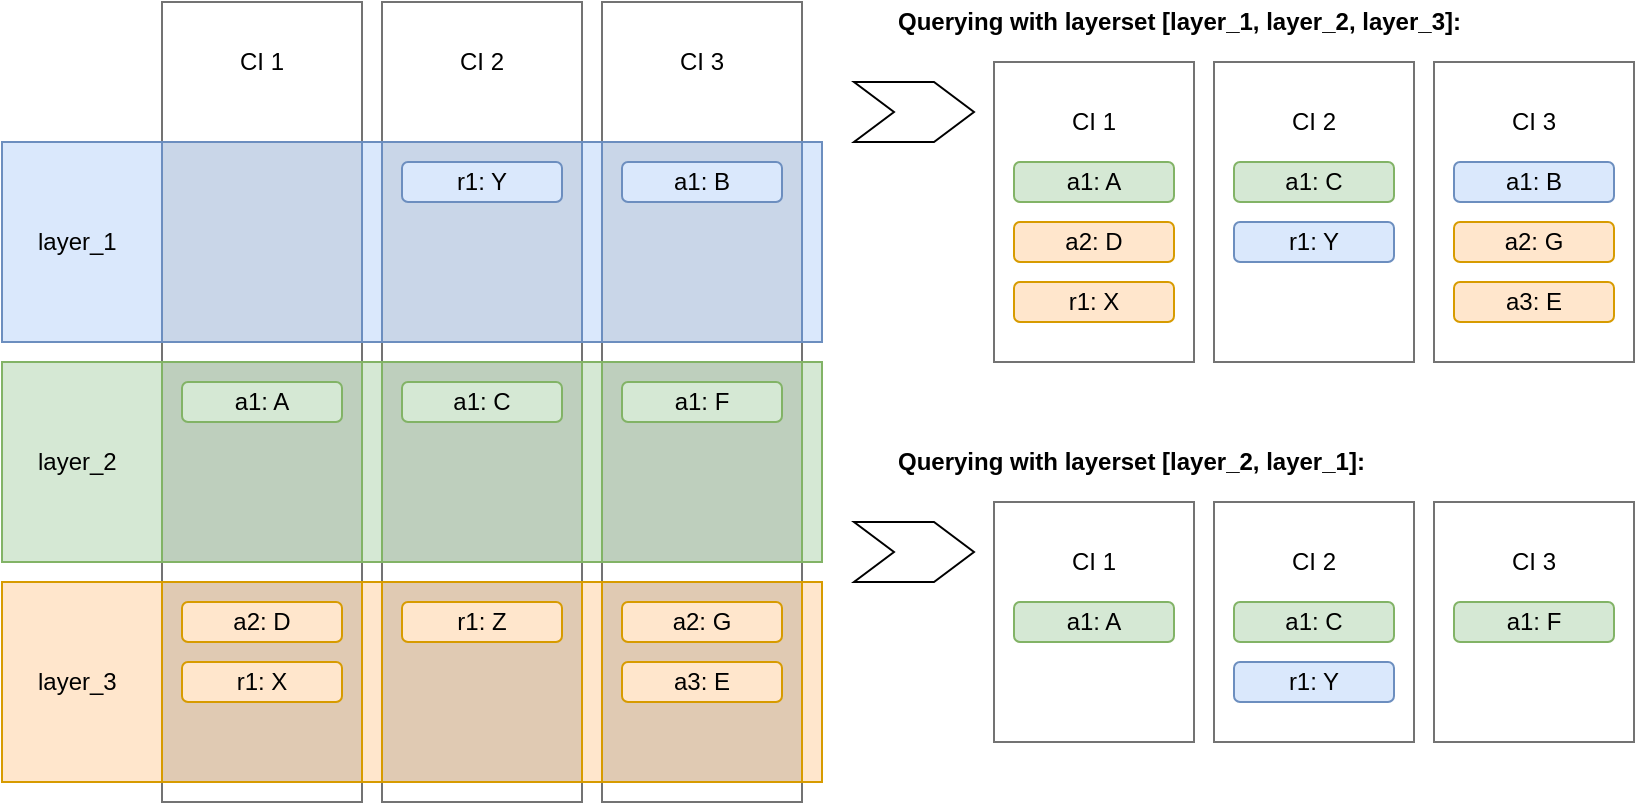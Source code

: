 <mxfile version="14.6.13" type="device"><diagram id="acqt1RXm-rbWLEbGBd0V" name="Seite-1"><mxGraphModel dx="1182" dy="784" grid="1" gridSize="10" guides="1" tooltips="1" connect="1" arrows="1" fold="1" page="1" pageScale="1" pageWidth="827" pageHeight="1169" math="0" shadow="0"><root><mxCell id="0"/><mxCell id="1" parent="0"/><mxCell id="7j8iYxiiiVzi8qcBrH1q-3" value="layer_3" style="rounded=0;whiteSpace=wrap;html=1;align=left;spacingLeft=16;fillColor=#ffe6cc;strokeColor=#d79b00;" parent="1" vertex="1"><mxGeometry x="4" y="300" width="410" height="100" as="geometry"/></mxCell><mxCell id="7j8iYxiiiVzi8qcBrH1q-2" value="layer_2" style="rounded=0;whiteSpace=wrap;html=1;align=left;spacingLeft=16;fillColor=#d5e8d4;strokeColor=#82b366;" parent="1" vertex="1"><mxGeometry x="4" y="190" width="410" height="100" as="geometry"/></mxCell><mxCell id="7j8iYxiiiVzi8qcBrH1q-1" value="layer_1" style="rounded=0;whiteSpace=wrap;html=1;align=left;spacingLeft=16;fillColor=#dae8fc;strokeColor=#6c8ebf;" parent="1" vertex="1"><mxGeometry x="4" y="80" width="410" height="100" as="geometry"/></mxCell><mxCell id="7j8iYxiiiVzi8qcBrH1q-4" value="CI 1" style="rounded=0;whiteSpace=wrap;html=1;fillOpacity=100;verticalAlign=top;spacingTop=16;strokeColor=#737373;" parent="1" vertex="1"><mxGeometry x="84" y="10" width="100" height="400" as="geometry"/></mxCell><mxCell id="7j8iYxiiiVzi8qcBrH1q-10" value="" style="rounded=0;whiteSpace=wrap;html=1;strokeColor=#6c8ebf;fillColor=#C9D6E8;" parent="1" vertex="1"><mxGeometry x="84" y="80" width="100" height="100" as="geometry"/></mxCell><mxCell id="7j8iYxiiiVzi8qcBrH1q-5" value="CI 2" style="rounded=0;whiteSpace=wrap;html=1;fillOpacity=100;verticalAlign=top;spacingTop=16;strokeColor=#737373;" parent="1" vertex="1"><mxGeometry x="194" y="10" width="100" height="400" as="geometry"/></mxCell><mxCell id="7j8iYxiiiVzi8qcBrH1q-6" value="CI 3" style="rounded=0;whiteSpace=wrap;html=1;fillOpacity=100;verticalAlign=top;spacingTop=16;strokeColor=#737373;" parent="1" vertex="1"><mxGeometry x="304" y="10" width="100" height="400" as="geometry"/></mxCell><mxCell id="7j8iYxiiiVzi8qcBrH1q-11" value="" style="rounded=0;whiteSpace=wrap;html=1;strokeColor=#6c8ebf;fillColor=#C9D6E8;" parent="1" vertex="1"><mxGeometry x="194" y="80" width="100" height="100" as="geometry"/></mxCell><mxCell id="7j8iYxiiiVzi8qcBrH1q-12" value="" style="rounded=0;whiteSpace=wrap;html=1;strokeColor=#6c8ebf;fillColor=#C9D6E8;" parent="1" vertex="1"><mxGeometry x="304" y="80" width="100" height="100" as="geometry"/></mxCell><mxCell id="7j8iYxiiiVzi8qcBrH1q-13" value="" style="rounded=0;whiteSpace=wrap;html=1;strokeColor=#82b366;fillColor=#BECFBD;" parent="1" vertex="1"><mxGeometry x="194" y="190" width="100" height="100" as="geometry"/></mxCell><mxCell id="7j8iYxiiiVzi8qcBrH1q-14" value="" style="rounded=0;whiteSpace=wrap;html=1;strokeColor=#82b366;fillColor=#BECFBD;" parent="1" vertex="1"><mxGeometry x="304" y="190" width="100" height="100" as="geometry"/></mxCell><mxCell id="7j8iYxiiiVzi8qcBrH1q-15" value="" style="rounded=0;whiteSpace=wrap;html=1;strokeColor=#d79b00;fillColor=#E0CAB3;" parent="1" vertex="1"><mxGeometry x="84" y="300" width="100" height="100" as="geometry"/></mxCell><mxCell id="7j8iYxiiiVzi8qcBrH1q-16" value="" style="rounded=0;whiteSpace=wrap;html=1;strokeColor=#82b366;fillColor=#BECFBD;" parent="1" vertex="1"><mxGeometry x="84" y="190" width="100" height="100" as="geometry"/></mxCell><mxCell id="7j8iYxiiiVzi8qcBrH1q-17" value="" style="rounded=0;whiteSpace=wrap;html=1;strokeColor=#d79b00;fillColor=#E0CAB3;" parent="1" vertex="1"><mxGeometry x="194" y="300" width="100" height="100" as="geometry"/></mxCell><mxCell id="7j8iYxiiiVzi8qcBrH1q-18" value="" style="rounded=0;whiteSpace=wrap;html=1;strokeColor=#d79b00;fillColor=#E0CAB3;" parent="1" vertex="1"><mxGeometry x="304" y="300" width="100" height="100" as="geometry"/></mxCell><mxCell id="7j8iYxiiiVzi8qcBrH1q-8" value="a2: D" style="rounded=1;whiteSpace=wrap;html=1;fillColor=#ffe6cc;strokeColor=#d79b00;" parent="1" vertex="1"><mxGeometry x="94" y="310" width="80" height="20" as="geometry"/></mxCell><mxCell id="7j8iYxiiiVzi8qcBrH1q-9" value="r1: X" style="rounded=1;whiteSpace=wrap;html=1;fillColor=#ffe6cc;strokeColor=#d79b00;" parent="1" vertex="1"><mxGeometry x="94" y="340" width="80" height="20" as="geometry"/></mxCell><mxCell id="7j8iYxiiiVzi8qcBrH1q-39" value="a1: F" style="rounded=1;whiteSpace=wrap;html=1;fillColor=#d5e8d4;strokeColor=#82b366;" parent="1" vertex="1"><mxGeometry x="314" y="200" width="80" height="20" as="geometry"/></mxCell><mxCell id="7j8iYxiiiVzi8qcBrH1q-42" value="a1: A" style="rounded=1;whiteSpace=wrap;html=1;fillColor=#d5e8d4;strokeColor=#82b366;" parent="1" vertex="1"><mxGeometry x="94" y="200" width="80" height="20" as="geometry"/></mxCell><mxCell id="7j8iYxiiiVzi8qcBrH1q-44" value="a3: E" style="rounded=1;whiteSpace=wrap;html=1;fillColor=#ffe6cc;strokeColor=#d79b00;" parent="1" vertex="1"><mxGeometry x="314" y="340" width="80" height="20" as="geometry"/></mxCell><mxCell id="7j8iYxiiiVzi8qcBrH1q-45" value="CI 1" style="rounded=0;whiteSpace=wrap;html=1;fillOpacity=100;verticalAlign=top;spacingTop=16;strokeColor=#737373;" parent="1" vertex="1"><mxGeometry x="500" y="40" width="100" height="150" as="geometry"/></mxCell><mxCell id="7j8iYxiiiVzi8qcBrH1q-46" value="CI 2" style="rounded=0;whiteSpace=wrap;html=1;fillOpacity=100;verticalAlign=top;spacingTop=16;strokeColor=#737373;" parent="1" vertex="1"><mxGeometry x="610" y="40" width="100" height="150" as="geometry"/></mxCell><mxCell id="7j8iYxiiiVzi8qcBrH1q-47" value="CI 3" style="rounded=0;whiteSpace=wrap;html=1;fillOpacity=100;verticalAlign=top;spacingTop=16;strokeColor=#737373;" parent="1" vertex="1"><mxGeometry x="720" y="40" width="100" height="150" as="geometry"/></mxCell><mxCell id="7j8iYxiiiVzi8qcBrH1q-7" value="a1: B" style="rounded=1;whiteSpace=wrap;html=1;fillColor=#dae8fc;strokeColor=#6c8ebf;" parent="1" vertex="1"><mxGeometry x="314" y="90" width="80" height="20" as="geometry"/></mxCell><mxCell id="7j8iYxiiiVzi8qcBrH1q-48" value="a2: G" style="rounded=1;whiteSpace=wrap;html=1;fillColor=#ffe6cc;strokeColor=#d79b00;" parent="1" vertex="1"><mxGeometry x="314" y="310" width="80" height="20" as="geometry"/></mxCell><mxCell id="7j8iYxiiiVzi8qcBrH1q-49" value="a1: C" style="rounded=1;whiteSpace=wrap;html=1;fillColor=#d5e8d4;strokeColor=#82b366;" parent="1" vertex="1"><mxGeometry x="204" y="200" width="80" height="20" as="geometry"/></mxCell><mxCell id="7j8iYxiiiVzi8qcBrH1q-50" value="a2: D" style="rounded=1;whiteSpace=wrap;html=1;fillColor=#ffe6cc;strokeColor=#d79b00;" parent="1" vertex="1"><mxGeometry x="510" y="120" width="80" height="20" as="geometry"/></mxCell><mxCell id="7j8iYxiiiVzi8qcBrH1q-51" value="r1: X" style="rounded=1;whiteSpace=wrap;html=1;fillColor=#ffe6cc;strokeColor=#d79b00;" parent="1" vertex="1"><mxGeometry x="510" y="150" width="80" height="20" as="geometry"/></mxCell><mxCell id="7j8iYxiiiVzi8qcBrH1q-52" value="a1: A" style="rounded=1;whiteSpace=wrap;html=1;fillColor=#d5e8d4;strokeColor=#82b366;" parent="1" vertex="1"><mxGeometry x="510" y="90" width="80" height="20" as="geometry"/></mxCell><mxCell id="7j8iYxiiiVzi8qcBrH1q-53" value="a1: C" style="rounded=1;whiteSpace=wrap;html=1;fillColor=#d5e8d4;strokeColor=#82b366;" parent="1" vertex="1"><mxGeometry x="620" y="90" width="80" height="20" as="geometry"/></mxCell><mxCell id="7j8iYxiiiVzi8qcBrH1q-54" value="a1: B" style="rounded=1;whiteSpace=wrap;html=1;fillColor=#dae8fc;strokeColor=#6c8ebf;" parent="1" vertex="1"><mxGeometry x="730" y="90" width="80" height="20" as="geometry"/></mxCell><mxCell id="7j8iYxiiiVzi8qcBrH1q-55" value="a3: E" style="rounded=1;whiteSpace=wrap;html=1;fillColor=#ffe6cc;strokeColor=#d79b00;" parent="1" vertex="1"><mxGeometry x="730" y="150" width="80" height="20" as="geometry"/></mxCell><mxCell id="7j8iYxiiiVzi8qcBrH1q-56" value="a2: G" style="rounded=1;whiteSpace=wrap;html=1;fillColor=#ffe6cc;strokeColor=#d79b00;" parent="1" vertex="1"><mxGeometry x="730" y="120" width="80" height="20" as="geometry"/></mxCell><mxCell id="7j8iYxiiiVzi8qcBrH1q-57" value="" style="shape=step;perimeter=stepPerimeter;whiteSpace=wrap;html=1;fixedSize=1;align=left;strokeWidth=1;" parent="1" vertex="1"><mxGeometry x="430" y="50" width="60" height="30" as="geometry"/></mxCell><mxCell id="7j8iYxiiiVzi8qcBrH1q-59" value="r1: Z" style="rounded=1;whiteSpace=wrap;html=1;fillColor=#ffe6cc;strokeColor=#d79b00;" parent="1" vertex="1"><mxGeometry x="204" y="310" width="80" height="20" as="geometry"/></mxCell><mxCell id="7j8iYxiiiVzi8qcBrH1q-61" value="r1: Y" style="rounded=1;whiteSpace=wrap;html=1;fillColor=#dae8fc;strokeColor=#6c8ebf;" parent="1" vertex="1"><mxGeometry x="204" y="90" width="80" height="20" as="geometry"/></mxCell><mxCell id="7j8iYxiiiVzi8qcBrH1q-62" value="r1: Y" style="rounded=1;whiteSpace=wrap;html=1;fillColor=#dae8fc;strokeColor=#6c8ebf;" parent="1" vertex="1"><mxGeometry x="620" y="120" width="80" height="20" as="geometry"/></mxCell><mxCell id="X6IGJuvrhPhLgVu15n8E-1" value="Querying with layerset [layer_1, layer_2, layer_3]:" style="text;html=1;strokeColor=none;fillColor=none;align=left;verticalAlign=middle;whiteSpace=wrap;rounded=0;fontStyle=1" vertex="1" parent="1"><mxGeometry x="450" y="10" width="330" height="20" as="geometry"/></mxCell><mxCell id="X6IGJuvrhPhLgVu15n8E-2" value="CI 1" style="rounded=0;whiteSpace=wrap;html=1;fillOpacity=100;verticalAlign=top;spacingTop=16;strokeColor=#737373;" vertex="1" parent="1"><mxGeometry x="500" y="260" width="100" height="120" as="geometry"/></mxCell><mxCell id="X6IGJuvrhPhLgVu15n8E-3" value="CI 2" style="rounded=0;whiteSpace=wrap;html=1;fillOpacity=100;verticalAlign=top;spacingTop=16;strokeColor=#737373;" vertex="1" parent="1"><mxGeometry x="610" y="260" width="100" height="120" as="geometry"/></mxCell><mxCell id="X6IGJuvrhPhLgVu15n8E-4" value="CI 3" style="rounded=0;whiteSpace=wrap;html=1;fillOpacity=100;verticalAlign=top;spacingTop=16;strokeColor=#737373;" vertex="1" parent="1"><mxGeometry x="720" y="260" width="100" height="120" as="geometry"/></mxCell><mxCell id="X6IGJuvrhPhLgVu15n8E-7" value="a1: A" style="rounded=1;whiteSpace=wrap;html=1;fillColor=#d5e8d4;strokeColor=#82b366;" vertex="1" parent="1"><mxGeometry x="510" y="310" width="80" height="20" as="geometry"/></mxCell><mxCell id="X6IGJuvrhPhLgVu15n8E-8" value="a1: C" style="rounded=1;whiteSpace=wrap;html=1;fillColor=#d5e8d4;strokeColor=#82b366;" vertex="1" parent="1"><mxGeometry x="620" y="310" width="80" height="20" as="geometry"/></mxCell><mxCell id="X6IGJuvrhPhLgVu15n8E-12" value="" style="shape=step;perimeter=stepPerimeter;whiteSpace=wrap;html=1;fixedSize=1;align=left;strokeWidth=1;" vertex="1" parent="1"><mxGeometry x="430" y="270" width="60" height="30" as="geometry"/></mxCell><mxCell id="X6IGJuvrhPhLgVu15n8E-13" value="r1: Y" style="rounded=1;whiteSpace=wrap;html=1;fillColor=#dae8fc;strokeColor=#6c8ebf;" vertex="1" parent="1"><mxGeometry x="620" y="340" width="80" height="20" as="geometry"/></mxCell><mxCell id="X6IGJuvrhPhLgVu15n8E-14" value="Querying with layerset [layer_2, layer_1]:" style="text;html=1;strokeColor=none;fillColor=none;align=left;verticalAlign=middle;whiteSpace=wrap;rounded=0;fontStyle=1" vertex="1" parent="1"><mxGeometry x="450" y="230" width="330" height="20" as="geometry"/></mxCell><mxCell id="X6IGJuvrhPhLgVu15n8E-15" value="a1: F" style="rounded=1;whiteSpace=wrap;html=1;fillColor=#d5e8d4;strokeColor=#82b366;" vertex="1" parent="1"><mxGeometry x="730" y="310" width="80" height="20" as="geometry"/></mxCell></root></mxGraphModel></diagram></mxfile>